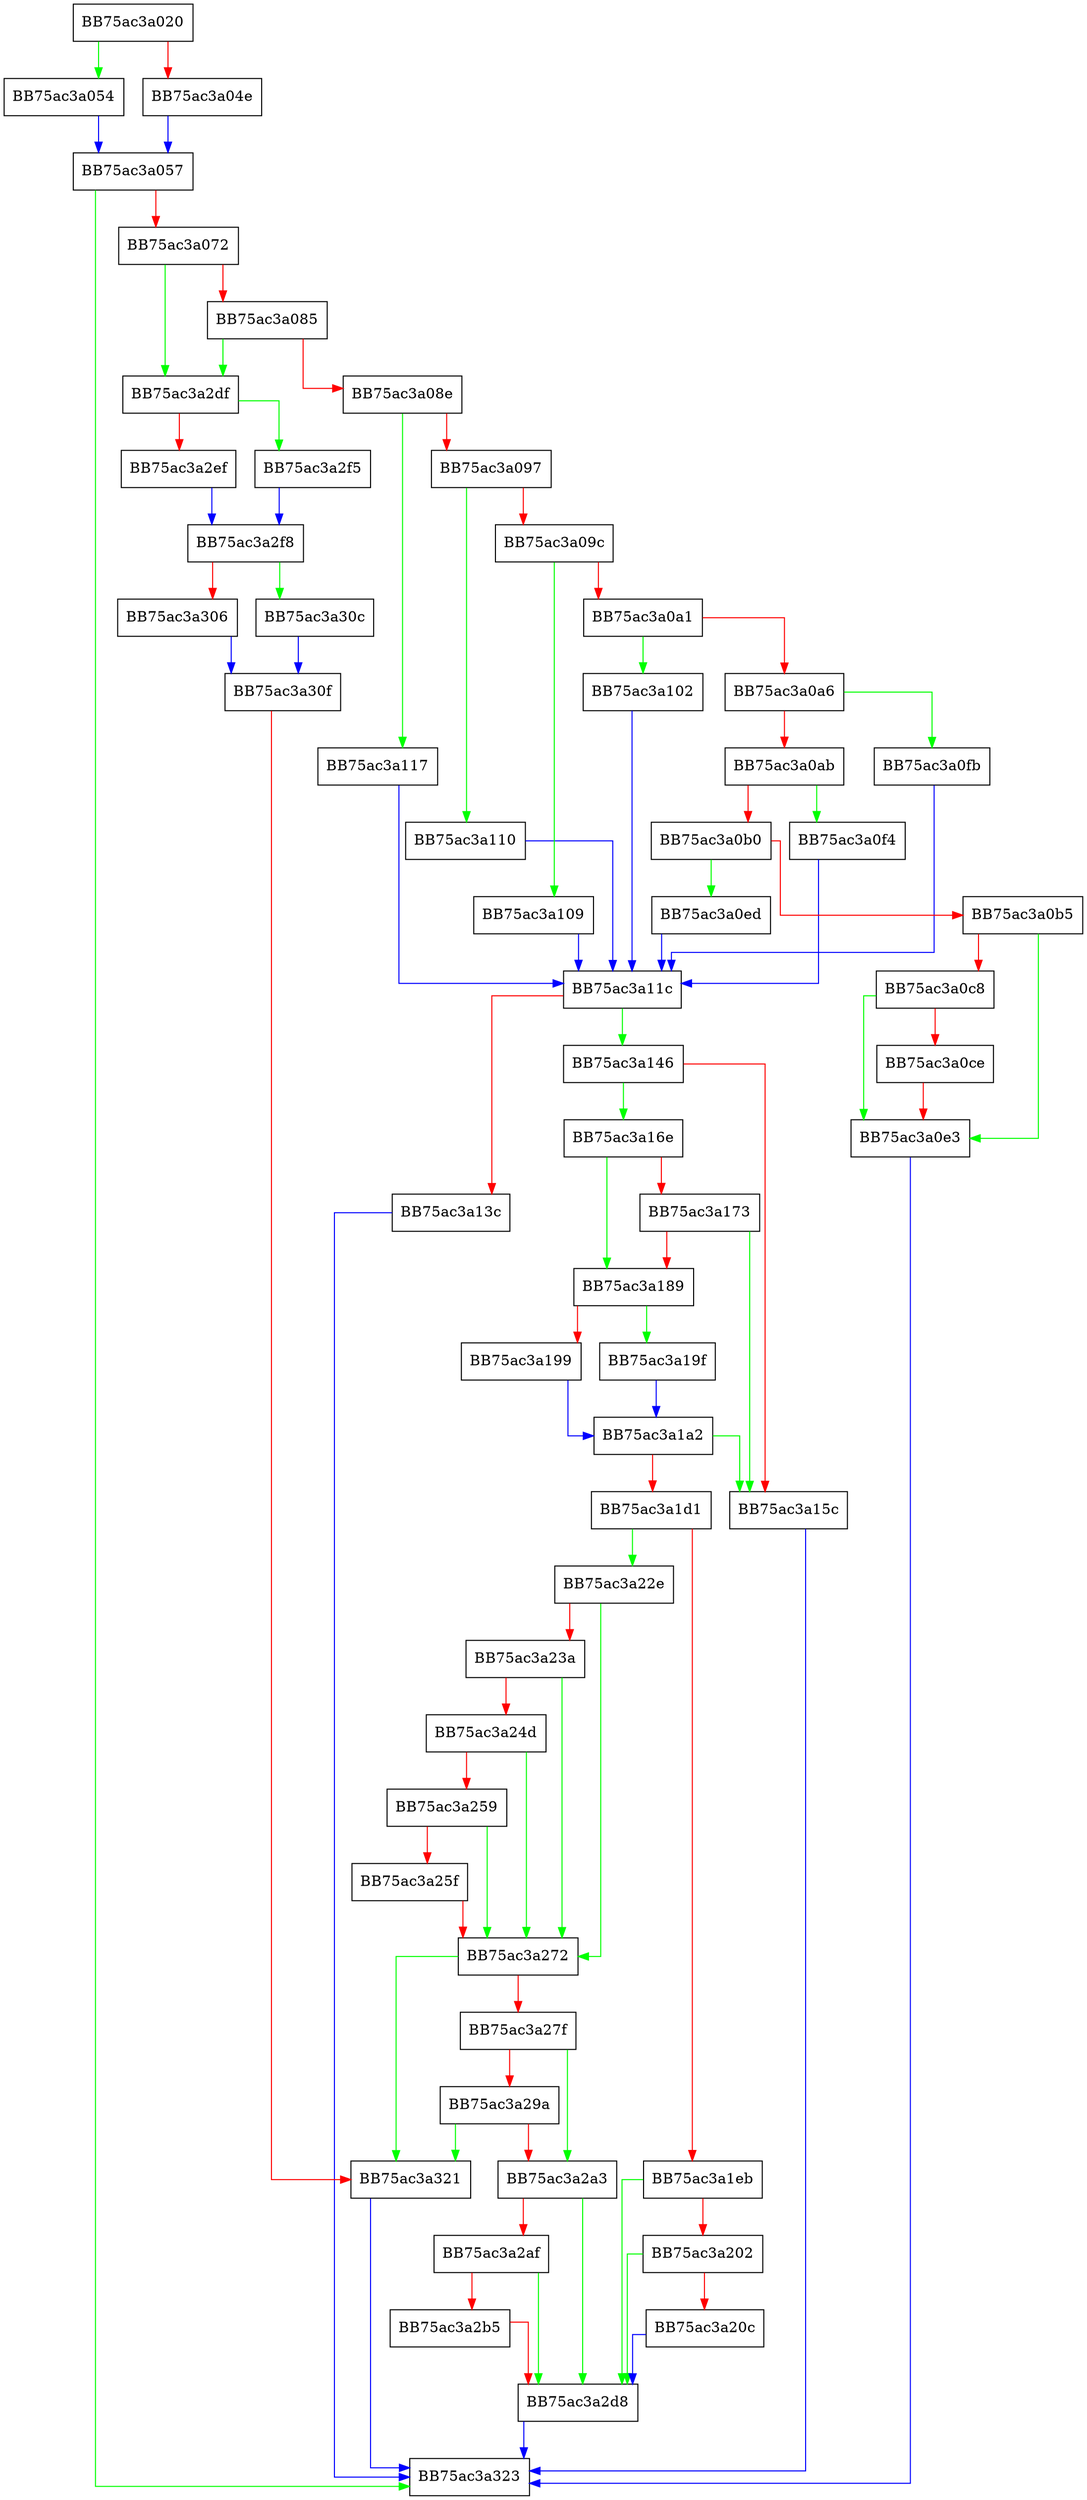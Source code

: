 digraph OpenFile {
  node [shape="box"];
  graph [splines=ortho];
  BB75ac3a020 -> BB75ac3a054 [color="green"];
  BB75ac3a020 -> BB75ac3a04e [color="red"];
  BB75ac3a04e -> BB75ac3a057 [color="blue"];
  BB75ac3a054 -> BB75ac3a057 [color="blue"];
  BB75ac3a057 -> BB75ac3a323 [color="green"];
  BB75ac3a057 -> BB75ac3a072 [color="red"];
  BB75ac3a072 -> BB75ac3a2df [color="green"];
  BB75ac3a072 -> BB75ac3a085 [color="red"];
  BB75ac3a085 -> BB75ac3a2df [color="green"];
  BB75ac3a085 -> BB75ac3a08e [color="red"];
  BB75ac3a08e -> BB75ac3a117 [color="green"];
  BB75ac3a08e -> BB75ac3a097 [color="red"];
  BB75ac3a097 -> BB75ac3a110 [color="green"];
  BB75ac3a097 -> BB75ac3a09c [color="red"];
  BB75ac3a09c -> BB75ac3a109 [color="green"];
  BB75ac3a09c -> BB75ac3a0a1 [color="red"];
  BB75ac3a0a1 -> BB75ac3a102 [color="green"];
  BB75ac3a0a1 -> BB75ac3a0a6 [color="red"];
  BB75ac3a0a6 -> BB75ac3a0fb [color="green"];
  BB75ac3a0a6 -> BB75ac3a0ab [color="red"];
  BB75ac3a0ab -> BB75ac3a0f4 [color="green"];
  BB75ac3a0ab -> BB75ac3a0b0 [color="red"];
  BB75ac3a0b0 -> BB75ac3a0ed [color="green"];
  BB75ac3a0b0 -> BB75ac3a0b5 [color="red"];
  BB75ac3a0b5 -> BB75ac3a0e3 [color="green"];
  BB75ac3a0b5 -> BB75ac3a0c8 [color="red"];
  BB75ac3a0c8 -> BB75ac3a0e3 [color="green"];
  BB75ac3a0c8 -> BB75ac3a0ce [color="red"];
  BB75ac3a0ce -> BB75ac3a0e3 [color="red"];
  BB75ac3a0e3 -> BB75ac3a323 [color="blue"];
  BB75ac3a0ed -> BB75ac3a11c [color="blue"];
  BB75ac3a0f4 -> BB75ac3a11c [color="blue"];
  BB75ac3a0fb -> BB75ac3a11c [color="blue"];
  BB75ac3a102 -> BB75ac3a11c [color="blue"];
  BB75ac3a109 -> BB75ac3a11c [color="blue"];
  BB75ac3a110 -> BB75ac3a11c [color="blue"];
  BB75ac3a117 -> BB75ac3a11c [color="blue"];
  BB75ac3a11c -> BB75ac3a146 [color="green"];
  BB75ac3a11c -> BB75ac3a13c [color="red"];
  BB75ac3a13c -> BB75ac3a323 [color="blue"];
  BB75ac3a146 -> BB75ac3a16e [color="green"];
  BB75ac3a146 -> BB75ac3a15c [color="red"];
  BB75ac3a15c -> BB75ac3a323 [color="blue"];
  BB75ac3a16e -> BB75ac3a189 [color="green"];
  BB75ac3a16e -> BB75ac3a173 [color="red"];
  BB75ac3a173 -> BB75ac3a15c [color="green"];
  BB75ac3a173 -> BB75ac3a189 [color="red"];
  BB75ac3a189 -> BB75ac3a19f [color="green"];
  BB75ac3a189 -> BB75ac3a199 [color="red"];
  BB75ac3a199 -> BB75ac3a1a2 [color="blue"];
  BB75ac3a19f -> BB75ac3a1a2 [color="blue"];
  BB75ac3a1a2 -> BB75ac3a15c [color="green"];
  BB75ac3a1a2 -> BB75ac3a1d1 [color="red"];
  BB75ac3a1d1 -> BB75ac3a22e [color="green"];
  BB75ac3a1d1 -> BB75ac3a1eb [color="red"];
  BB75ac3a1eb -> BB75ac3a2d8 [color="green"];
  BB75ac3a1eb -> BB75ac3a202 [color="red"];
  BB75ac3a202 -> BB75ac3a2d8 [color="green"];
  BB75ac3a202 -> BB75ac3a20c [color="red"];
  BB75ac3a20c -> BB75ac3a2d8 [color="blue"];
  BB75ac3a22e -> BB75ac3a272 [color="green"];
  BB75ac3a22e -> BB75ac3a23a [color="red"];
  BB75ac3a23a -> BB75ac3a272 [color="green"];
  BB75ac3a23a -> BB75ac3a24d [color="red"];
  BB75ac3a24d -> BB75ac3a272 [color="green"];
  BB75ac3a24d -> BB75ac3a259 [color="red"];
  BB75ac3a259 -> BB75ac3a272 [color="green"];
  BB75ac3a259 -> BB75ac3a25f [color="red"];
  BB75ac3a25f -> BB75ac3a272 [color="red"];
  BB75ac3a272 -> BB75ac3a321 [color="green"];
  BB75ac3a272 -> BB75ac3a27f [color="red"];
  BB75ac3a27f -> BB75ac3a2a3 [color="green"];
  BB75ac3a27f -> BB75ac3a29a [color="red"];
  BB75ac3a29a -> BB75ac3a321 [color="green"];
  BB75ac3a29a -> BB75ac3a2a3 [color="red"];
  BB75ac3a2a3 -> BB75ac3a2d8 [color="green"];
  BB75ac3a2a3 -> BB75ac3a2af [color="red"];
  BB75ac3a2af -> BB75ac3a2d8 [color="green"];
  BB75ac3a2af -> BB75ac3a2b5 [color="red"];
  BB75ac3a2b5 -> BB75ac3a2d8 [color="red"];
  BB75ac3a2d8 -> BB75ac3a323 [color="blue"];
  BB75ac3a2df -> BB75ac3a2f5 [color="green"];
  BB75ac3a2df -> BB75ac3a2ef [color="red"];
  BB75ac3a2ef -> BB75ac3a2f8 [color="blue"];
  BB75ac3a2f5 -> BB75ac3a2f8 [color="blue"];
  BB75ac3a2f8 -> BB75ac3a30c [color="green"];
  BB75ac3a2f8 -> BB75ac3a306 [color="red"];
  BB75ac3a306 -> BB75ac3a30f [color="blue"];
  BB75ac3a30c -> BB75ac3a30f [color="blue"];
  BB75ac3a30f -> BB75ac3a321 [color="red"];
  BB75ac3a321 -> BB75ac3a323 [color="blue"];
}